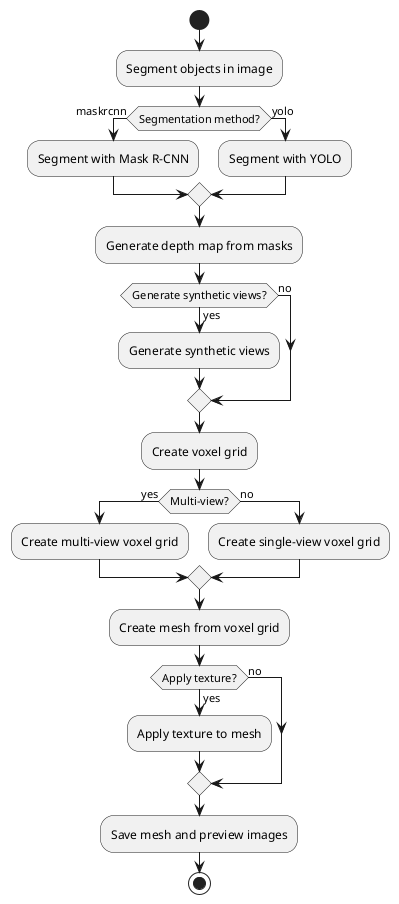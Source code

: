@startuml
start

:Segment objects in image;
if (Segmentation method?) then (maskrcnn)
  :Segment with Mask R-CNN;
else (yolo)
  :Segment with YOLO;
endif

:Generate depth map from masks;

if (Generate synthetic views?) then (yes)
  :Generate synthetic views;
else (no)
endif

:Create voxel grid;
if (Multi-view?) then (yes)
  :Create multi-view voxel grid;
else (no)
  :Create single-view voxel grid;
endif

:Create mesh from voxel grid;

if (Apply texture?) then (yes)
  :Apply texture to mesh;
else (no)
endif

:Save mesh and preview images;

stop
@enduml
